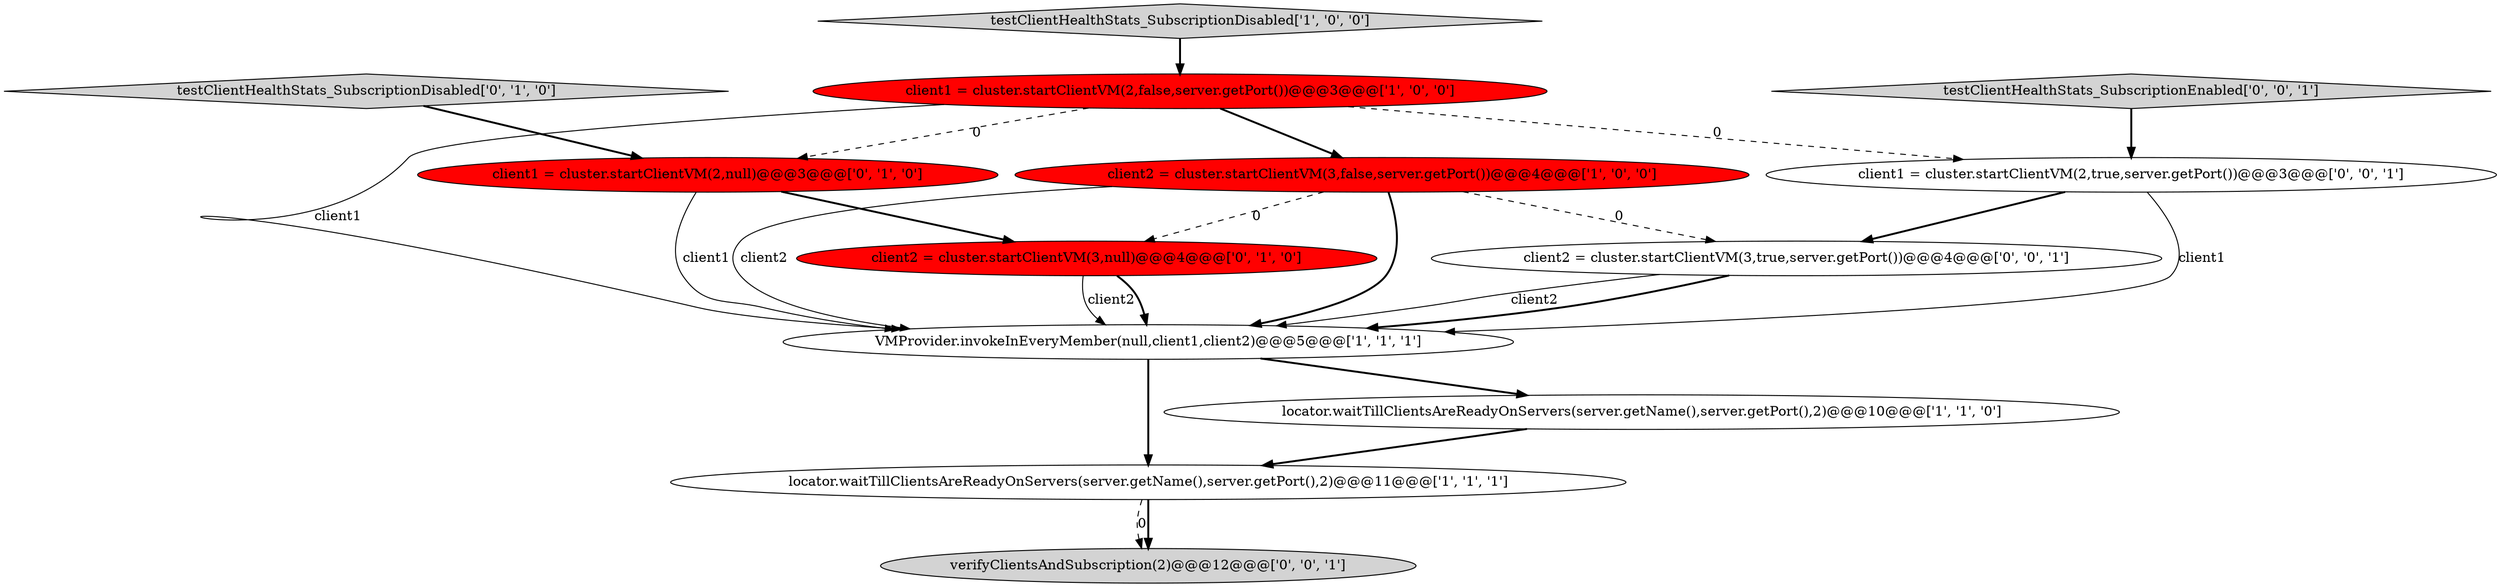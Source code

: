 digraph {
12 [style = filled, label = "verifyClientsAndSubscription(2)@@@12@@@['0', '0', '1']", fillcolor = lightgray, shape = ellipse image = "AAA0AAABBB3BBB"];
9 [style = filled, label = "client1 = cluster.startClientVM(2,true,server.getPort())@@@3@@@['0', '0', '1']", fillcolor = white, shape = ellipse image = "AAA0AAABBB3BBB"];
5 [style = filled, label = "testClientHealthStats_SubscriptionDisabled['1', '0', '0']", fillcolor = lightgray, shape = diamond image = "AAA0AAABBB1BBB"];
0 [style = filled, label = "VMProvider.invokeInEveryMember(null,client1,client2)@@@5@@@['1', '1', '1']", fillcolor = white, shape = ellipse image = "AAA0AAABBB1BBB"];
10 [style = filled, label = "testClientHealthStats_SubscriptionEnabled['0', '0', '1']", fillcolor = lightgray, shape = diamond image = "AAA0AAABBB3BBB"];
8 [style = filled, label = "client2 = cluster.startClientVM(3,null)@@@4@@@['0', '1', '0']", fillcolor = red, shape = ellipse image = "AAA1AAABBB2BBB"];
6 [style = filled, label = "client1 = cluster.startClientVM(2,null)@@@3@@@['0', '1', '0']", fillcolor = red, shape = ellipse image = "AAA1AAABBB2BBB"];
4 [style = filled, label = "locator.waitTillClientsAreReadyOnServers(server.getName(),server.getPort(),2)@@@11@@@['1', '1', '1']", fillcolor = white, shape = ellipse image = "AAA0AAABBB1BBB"];
11 [style = filled, label = "client2 = cluster.startClientVM(3,true,server.getPort())@@@4@@@['0', '0', '1']", fillcolor = white, shape = ellipse image = "AAA0AAABBB3BBB"];
2 [style = filled, label = "locator.waitTillClientsAreReadyOnServers(server.getName(),server.getPort(),2)@@@10@@@['1', '1', '0']", fillcolor = white, shape = ellipse image = "AAA0AAABBB1BBB"];
1 [style = filled, label = "client2 = cluster.startClientVM(3,false,server.getPort())@@@4@@@['1', '0', '0']", fillcolor = red, shape = ellipse image = "AAA1AAABBB1BBB"];
7 [style = filled, label = "testClientHealthStats_SubscriptionDisabled['0', '1', '0']", fillcolor = lightgray, shape = diamond image = "AAA0AAABBB2BBB"];
3 [style = filled, label = "client1 = cluster.startClientVM(2,false,server.getPort())@@@3@@@['1', '0', '0']", fillcolor = red, shape = ellipse image = "AAA1AAABBB1BBB"];
5->3 [style = bold, label=""];
3->6 [style = dashed, label="0"];
9->11 [style = bold, label=""];
3->1 [style = bold, label=""];
3->0 [style = solid, label="client1"];
0->2 [style = bold, label=""];
1->0 [style = bold, label=""];
8->0 [style = solid, label="client2"];
2->4 [style = bold, label=""];
4->12 [style = dashed, label="0"];
8->0 [style = bold, label=""];
11->0 [style = bold, label=""];
3->9 [style = dashed, label="0"];
0->4 [style = bold, label=""];
1->11 [style = dashed, label="0"];
11->0 [style = solid, label="client2"];
7->6 [style = bold, label=""];
6->8 [style = bold, label=""];
6->0 [style = solid, label="client1"];
4->12 [style = bold, label=""];
1->8 [style = dashed, label="0"];
10->9 [style = bold, label=""];
1->0 [style = solid, label="client2"];
9->0 [style = solid, label="client1"];
}
